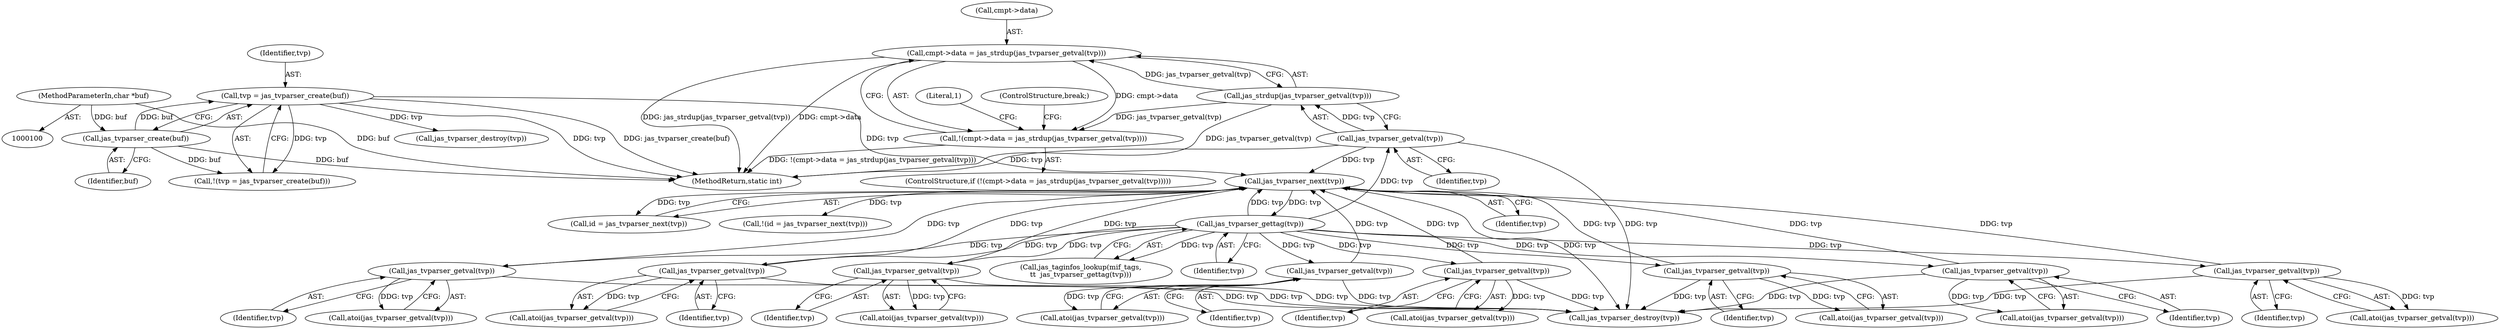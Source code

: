 digraph "0_jasper_df5d2867e8004e51e18b89865bc4aa69229227b3@pointer" {
"1000265" [label="(Call,cmpt->data = jas_strdup(jas_tvparser_getval(tvp)))"];
"1000269" [label="(Call,jas_strdup(jas_tvparser_getval(tvp)))"];
"1000270" [label="(Call,jas_tvparser_getval(tvp))"];
"1000186" [label="(Call,jas_tvparser_gettag(tvp))"];
"1000178" [label="(Call,jas_tvparser_next(tvp))"];
"1000259" [label="(Call,jas_tvparser_getval(tvp))"];
"1000250" [label="(Call,jas_tvparser_getval(tvp))"];
"1000232" [label="(Call,jas_tvparser_getval(tvp))"];
"1000168" [label="(Call,tvp = jas_tvparser_create(buf))"];
"1000170" [label="(Call,jas_tvparser_create(buf))"];
"1000102" [label="(MethodParameterIn,char *buf)"];
"1000205" [label="(Call,jas_tvparser_getval(tvp))"];
"1000196" [label="(Call,jas_tvparser_getval(tvp))"];
"1000241" [label="(Call,jas_tvparser_getval(tvp))"];
"1000214" [label="(Call,jas_tvparser_getval(tvp))"];
"1000223" [label="(Call,jas_tvparser_getval(tvp))"];
"1000264" [label="(Call,!(cmpt->data = jas_strdup(jas_tvparser_getval(tvp))))"];
"1000249" [label="(Call,atoi(jas_tvparser_getval(tvp)))"];
"1000206" [label="(Identifier,tvp)"];
"1000265" [label="(Call,cmpt->data = jas_strdup(jas_tvparser_getval(tvp)))"];
"1000184" [label="(Call,jas_taginfos_lookup(mif_tags,\n\t\t  jas_tvparser_gettag(tvp)))"];
"1000277" [label="(Call,jas_tvparser_destroy(tvp))"];
"1000102" [label="(MethodParameterIn,char *buf)"];
"1000204" [label="(Call,atoi(jas_tvparser_getval(tvp)))"];
"1000170" [label="(Call,jas_tvparser_create(buf))"];
"1000179" [label="(Identifier,tvp)"];
"1000223" [label="(Call,jas_tvparser_getval(tvp))"];
"1000232" [label="(Call,jas_tvparser_getval(tvp))"];
"1000197" [label="(Identifier,tvp)"];
"1000264" [label="(Call,!(cmpt->data = jas_strdup(jas_tvparser_getval(tvp))))"];
"1000242" [label="(Identifier,tvp)"];
"1000251" [label="(Identifier,tvp)"];
"1000167" [label="(Call,!(tvp = jas_tvparser_create(buf)))"];
"1000266" [label="(Call,cmpt->data)"];
"1000196" [label="(Call,jas_tvparser_getval(tvp))"];
"1000270" [label="(Call,jas_tvparser_getval(tvp))"];
"1000275" [label="(Literal,1)"];
"1000205" [label="(Call,jas_tvparser_getval(tvp))"];
"1000240" [label="(Call,atoi(jas_tvparser_getval(tvp)))"];
"1000311" [label="(Call,jas_tvparser_destroy(tvp))"];
"1000213" [label="(Call,atoi(jas_tvparser_getval(tvp)))"];
"1000178" [label="(Call,jas_tvparser_next(tvp))"];
"1000258" [label="(Call,atoi(jas_tvparser_getval(tvp)))"];
"1000276" [label="(ControlStructure,break;)"];
"1000260" [label="(Identifier,tvp)"];
"1000186" [label="(Call,jas_tvparser_gettag(tvp))"];
"1000176" [label="(Call,id = jas_tvparser_next(tvp))"];
"1000187" [label="(Identifier,tvp)"];
"1000168" [label="(Call,tvp = jas_tvparser_create(buf))"];
"1000263" [label="(ControlStructure,if (!(cmpt->data = jas_strdup(jas_tvparser_getval(tvp)))))"];
"1000241" [label="(Call,jas_tvparser_getval(tvp))"];
"1000269" [label="(Call,jas_strdup(jas_tvparser_getval(tvp)))"];
"1000175" [label="(Call,!(id = jas_tvparser_next(tvp)))"];
"1000231" [label="(Call,atoi(jas_tvparser_getval(tvp)))"];
"1000259" [label="(Call,jas_tvparser_getval(tvp))"];
"1000222" [label="(Call,atoi(jas_tvparser_getval(tvp)))"];
"1000224" [label="(Identifier,tvp)"];
"1000195" [label="(Call,atoi(jas_tvparser_getval(tvp)))"];
"1000214" [label="(Call,jas_tvparser_getval(tvp))"];
"1000271" [label="(Identifier,tvp)"];
"1000233" [label="(Identifier,tvp)"];
"1000316" [label="(MethodReturn,static int)"];
"1000250" [label="(Call,jas_tvparser_getval(tvp))"];
"1000171" [label="(Identifier,buf)"];
"1000169" [label="(Identifier,tvp)"];
"1000215" [label="(Identifier,tvp)"];
"1000265" -> "1000264"  [label="AST: "];
"1000265" -> "1000269"  [label="CFG: "];
"1000266" -> "1000265"  [label="AST: "];
"1000269" -> "1000265"  [label="AST: "];
"1000264" -> "1000265"  [label="CFG: "];
"1000265" -> "1000316"  [label="DDG: cmpt->data"];
"1000265" -> "1000316"  [label="DDG: jas_strdup(jas_tvparser_getval(tvp))"];
"1000265" -> "1000264"  [label="DDG: cmpt->data"];
"1000269" -> "1000265"  [label="DDG: jas_tvparser_getval(tvp)"];
"1000269" -> "1000270"  [label="CFG: "];
"1000270" -> "1000269"  [label="AST: "];
"1000269" -> "1000316"  [label="DDG: jas_tvparser_getval(tvp)"];
"1000269" -> "1000264"  [label="DDG: jas_tvparser_getval(tvp)"];
"1000270" -> "1000269"  [label="DDG: tvp"];
"1000270" -> "1000271"  [label="CFG: "];
"1000271" -> "1000270"  [label="AST: "];
"1000270" -> "1000316"  [label="DDG: tvp"];
"1000270" -> "1000178"  [label="DDG: tvp"];
"1000186" -> "1000270"  [label="DDG: tvp"];
"1000270" -> "1000277"  [label="DDG: tvp"];
"1000186" -> "1000184"  [label="AST: "];
"1000186" -> "1000187"  [label="CFG: "];
"1000187" -> "1000186"  [label="AST: "];
"1000184" -> "1000186"  [label="CFG: "];
"1000186" -> "1000178"  [label="DDG: tvp"];
"1000186" -> "1000184"  [label="DDG: tvp"];
"1000178" -> "1000186"  [label="DDG: tvp"];
"1000186" -> "1000196"  [label="DDG: tvp"];
"1000186" -> "1000205"  [label="DDG: tvp"];
"1000186" -> "1000214"  [label="DDG: tvp"];
"1000186" -> "1000223"  [label="DDG: tvp"];
"1000186" -> "1000232"  [label="DDG: tvp"];
"1000186" -> "1000241"  [label="DDG: tvp"];
"1000186" -> "1000250"  [label="DDG: tvp"];
"1000186" -> "1000259"  [label="DDG: tvp"];
"1000178" -> "1000176"  [label="AST: "];
"1000178" -> "1000179"  [label="CFG: "];
"1000179" -> "1000178"  [label="AST: "];
"1000176" -> "1000178"  [label="CFG: "];
"1000178" -> "1000175"  [label="DDG: tvp"];
"1000178" -> "1000176"  [label="DDG: tvp"];
"1000259" -> "1000178"  [label="DDG: tvp"];
"1000250" -> "1000178"  [label="DDG: tvp"];
"1000232" -> "1000178"  [label="DDG: tvp"];
"1000168" -> "1000178"  [label="DDG: tvp"];
"1000205" -> "1000178"  [label="DDG: tvp"];
"1000196" -> "1000178"  [label="DDG: tvp"];
"1000241" -> "1000178"  [label="DDG: tvp"];
"1000214" -> "1000178"  [label="DDG: tvp"];
"1000223" -> "1000178"  [label="DDG: tvp"];
"1000178" -> "1000277"  [label="DDG: tvp"];
"1000259" -> "1000258"  [label="AST: "];
"1000259" -> "1000260"  [label="CFG: "];
"1000260" -> "1000259"  [label="AST: "];
"1000258" -> "1000259"  [label="CFG: "];
"1000259" -> "1000258"  [label="DDG: tvp"];
"1000259" -> "1000277"  [label="DDG: tvp"];
"1000250" -> "1000249"  [label="AST: "];
"1000250" -> "1000251"  [label="CFG: "];
"1000251" -> "1000250"  [label="AST: "];
"1000249" -> "1000250"  [label="CFG: "];
"1000250" -> "1000249"  [label="DDG: tvp"];
"1000250" -> "1000277"  [label="DDG: tvp"];
"1000232" -> "1000231"  [label="AST: "];
"1000232" -> "1000233"  [label="CFG: "];
"1000233" -> "1000232"  [label="AST: "];
"1000231" -> "1000232"  [label="CFG: "];
"1000232" -> "1000231"  [label="DDG: tvp"];
"1000232" -> "1000277"  [label="DDG: tvp"];
"1000168" -> "1000167"  [label="AST: "];
"1000168" -> "1000170"  [label="CFG: "];
"1000169" -> "1000168"  [label="AST: "];
"1000170" -> "1000168"  [label="AST: "];
"1000167" -> "1000168"  [label="CFG: "];
"1000168" -> "1000316"  [label="DDG: tvp"];
"1000168" -> "1000316"  [label="DDG: jas_tvparser_create(buf)"];
"1000168" -> "1000167"  [label="DDG: tvp"];
"1000170" -> "1000168"  [label="DDG: buf"];
"1000168" -> "1000311"  [label="DDG: tvp"];
"1000170" -> "1000171"  [label="CFG: "];
"1000171" -> "1000170"  [label="AST: "];
"1000170" -> "1000316"  [label="DDG: buf"];
"1000170" -> "1000167"  [label="DDG: buf"];
"1000102" -> "1000170"  [label="DDG: buf"];
"1000102" -> "1000100"  [label="AST: "];
"1000102" -> "1000316"  [label="DDG: buf"];
"1000205" -> "1000204"  [label="AST: "];
"1000205" -> "1000206"  [label="CFG: "];
"1000206" -> "1000205"  [label="AST: "];
"1000204" -> "1000205"  [label="CFG: "];
"1000205" -> "1000204"  [label="DDG: tvp"];
"1000205" -> "1000277"  [label="DDG: tvp"];
"1000196" -> "1000195"  [label="AST: "];
"1000196" -> "1000197"  [label="CFG: "];
"1000197" -> "1000196"  [label="AST: "];
"1000195" -> "1000196"  [label="CFG: "];
"1000196" -> "1000195"  [label="DDG: tvp"];
"1000196" -> "1000277"  [label="DDG: tvp"];
"1000241" -> "1000240"  [label="AST: "];
"1000241" -> "1000242"  [label="CFG: "];
"1000242" -> "1000241"  [label="AST: "];
"1000240" -> "1000241"  [label="CFG: "];
"1000241" -> "1000240"  [label="DDG: tvp"];
"1000241" -> "1000277"  [label="DDG: tvp"];
"1000214" -> "1000213"  [label="AST: "];
"1000214" -> "1000215"  [label="CFG: "];
"1000215" -> "1000214"  [label="AST: "];
"1000213" -> "1000214"  [label="CFG: "];
"1000214" -> "1000213"  [label="DDG: tvp"];
"1000214" -> "1000277"  [label="DDG: tvp"];
"1000223" -> "1000222"  [label="AST: "];
"1000223" -> "1000224"  [label="CFG: "];
"1000224" -> "1000223"  [label="AST: "];
"1000222" -> "1000223"  [label="CFG: "];
"1000223" -> "1000222"  [label="DDG: tvp"];
"1000223" -> "1000277"  [label="DDG: tvp"];
"1000264" -> "1000263"  [label="AST: "];
"1000275" -> "1000264"  [label="CFG: "];
"1000276" -> "1000264"  [label="CFG: "];
"1000264" -> "1000316"  [label="DDG: !(cmpt->data = jas_strdup(jas_tvparser_getval(tvp)))"];
}
